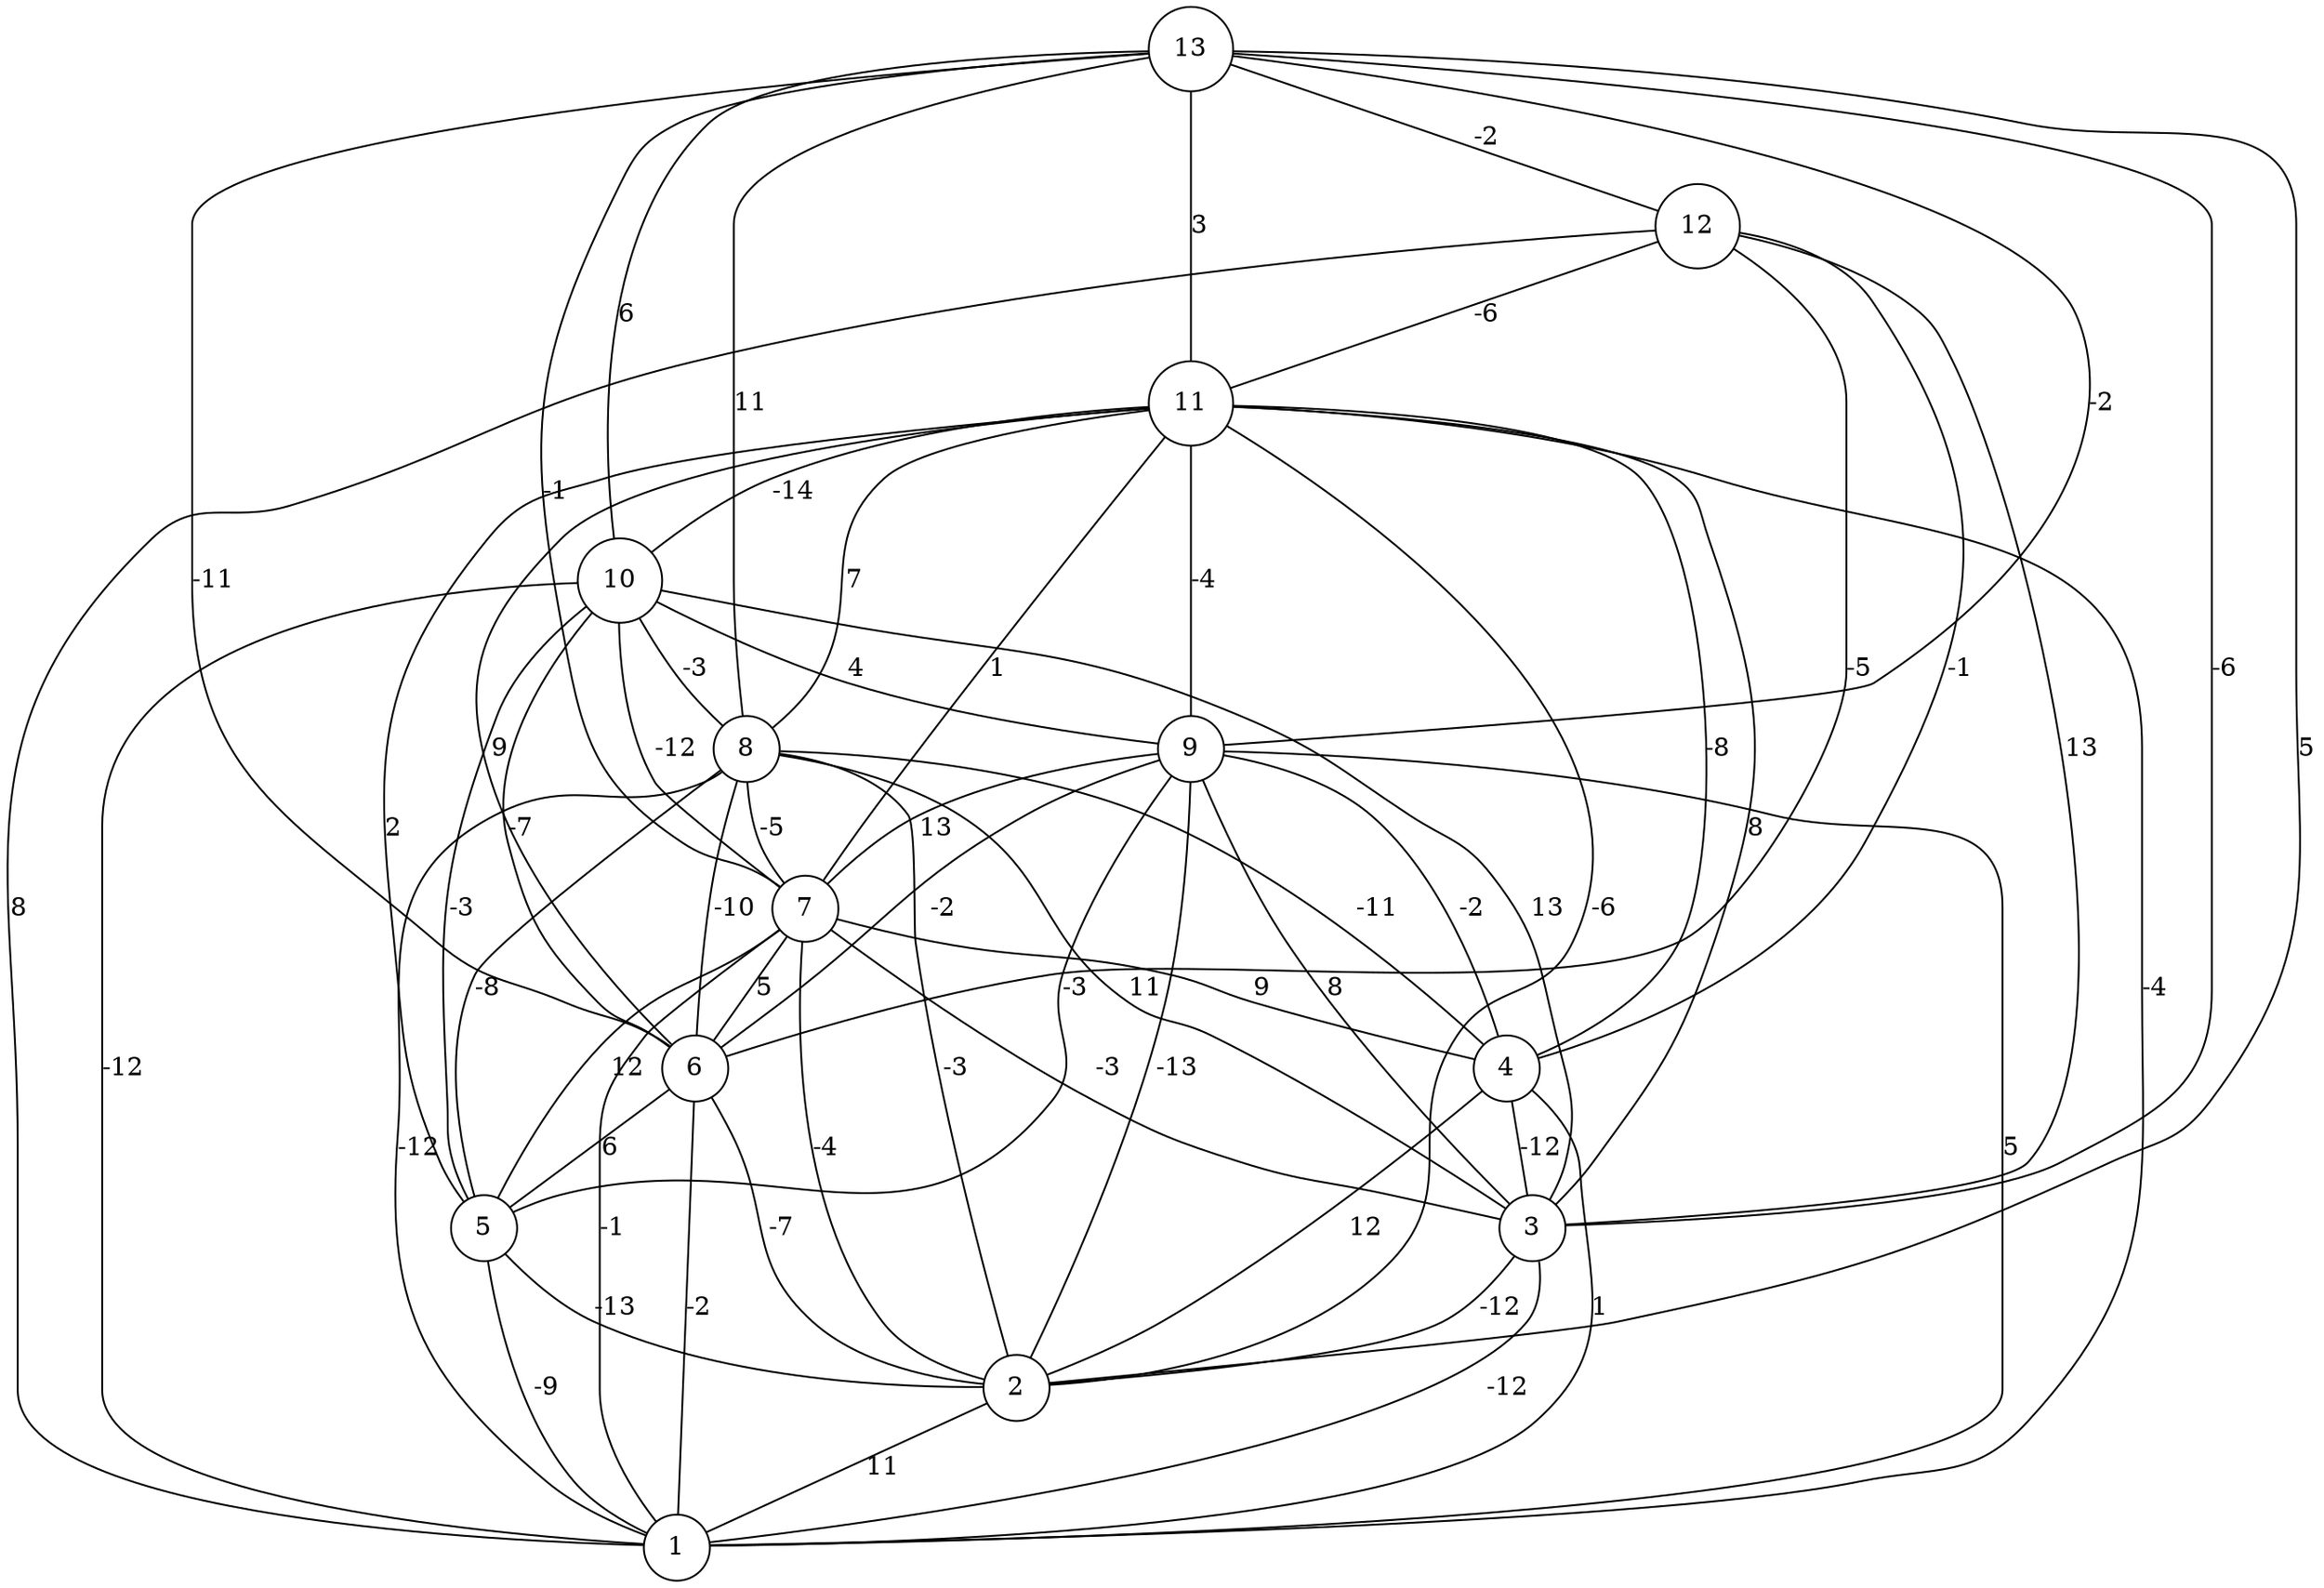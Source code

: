 graph { 
	 fontname="Helvetica,Arial,sans-serif" 
	 node [shape = circle]; 
	 13 -- 2 [label = "5"];
	 13 -- 3 [label = "-6"];
	 13 -- 6 [label = "-11"];
	 13 -- 7 [label = "-1"];
	 13 -- 8 [label = "11"];
	 13 -- 9 [label = "-2"];
	 13 -- 10 [label = "6"];
	 13 -- 11 [label = "3"];
	 13 -- 12 [label = "-2"];
	 12 -- 1 [label = "8"];
	 12 -- 3 [label = "13"];
	 12 -- 4 [label = "-1"];
	 12 -- 6 [label = "-5"];
	 12 -- 11 [label = "-6"];
	 11 -- 1 [label = "-4"];
	 11 -- 2 [label = "-6"];
	 11 -- 3 [label = "8"];
	 11 -- 4 [label = "-8"];
	 11 -- 5 [label = "2"];
	 11 -- 6 [label = "9"];
	 11 -- 7 [label = "1"];
	 11 -- 8 [label = "7"];
	 11 -- 9 [label = "-4"];
	 11 -- 10 [label = "-14"];
	 10 -- 1 [label = "-12"];
	 10 -- 3 [label = "13"];
	 10 -- 5 [label = "-3"];
	 10 -- 6 [label = "-7"];
	 10 -- 7 [label = "-12"];
	 10 -- 8 [label = "-3"];
	 10 -- 9 [label = "4"];
	 9 -- 1 [label = "5"];
	 9 -- 2 [label = "-13"];
	 9 -- 3 [label = "8"];
	 9 -- 4 [label = "-2"];
	 9 -- 5 [label = "-3"];
	 9 -- 6 [label = "-2"];
	 9 -- 7 [label = "13"];
	 8 -- 1 [label = "-12"];
	 8 -- 2 [label = "-3"];
	 8 -- 3 [label = "11"];
	 8 -- 4 [label = "-11"];
	 8 -- 5 [label = "-8"];
	 8 -- 6 [label = "-10"];
	 8 -- 7 [label = "-5"];
	 7 -- 1 [label = "-1"];
	 7 -- 2 [label = "-4"];
	 7 -- 3 [label = "-3"];
	 7 -- 4 [label = "9"];
	 7 -- 5 [label = "12"];
	 7 -- 6 [label = "5"];
	 6 -- 1 [label = "-2"];
	 6 -- 2 [label = "-7"];
	 6 -- 5 [label = "6"];
	 5 -- 1 [label = "-9"];
	 5 -- 2 [label = "-13"];
	 4 -- 1 [label = "1"];
	 4 -- 2 [label = "12"];
	 4 -- 3 [label = "-12"];
	 3 -- 1 [label = "-12"];
	 3 -- 2 [label = "-12"];
	 2 -- 1 [label = "11"];
	 1;
	 2;
	 3;
	 4;
	 5;
	 6;
	 7;
	 8;
	 9;
	 10;
	 11;
	 12;
	 13;
}
